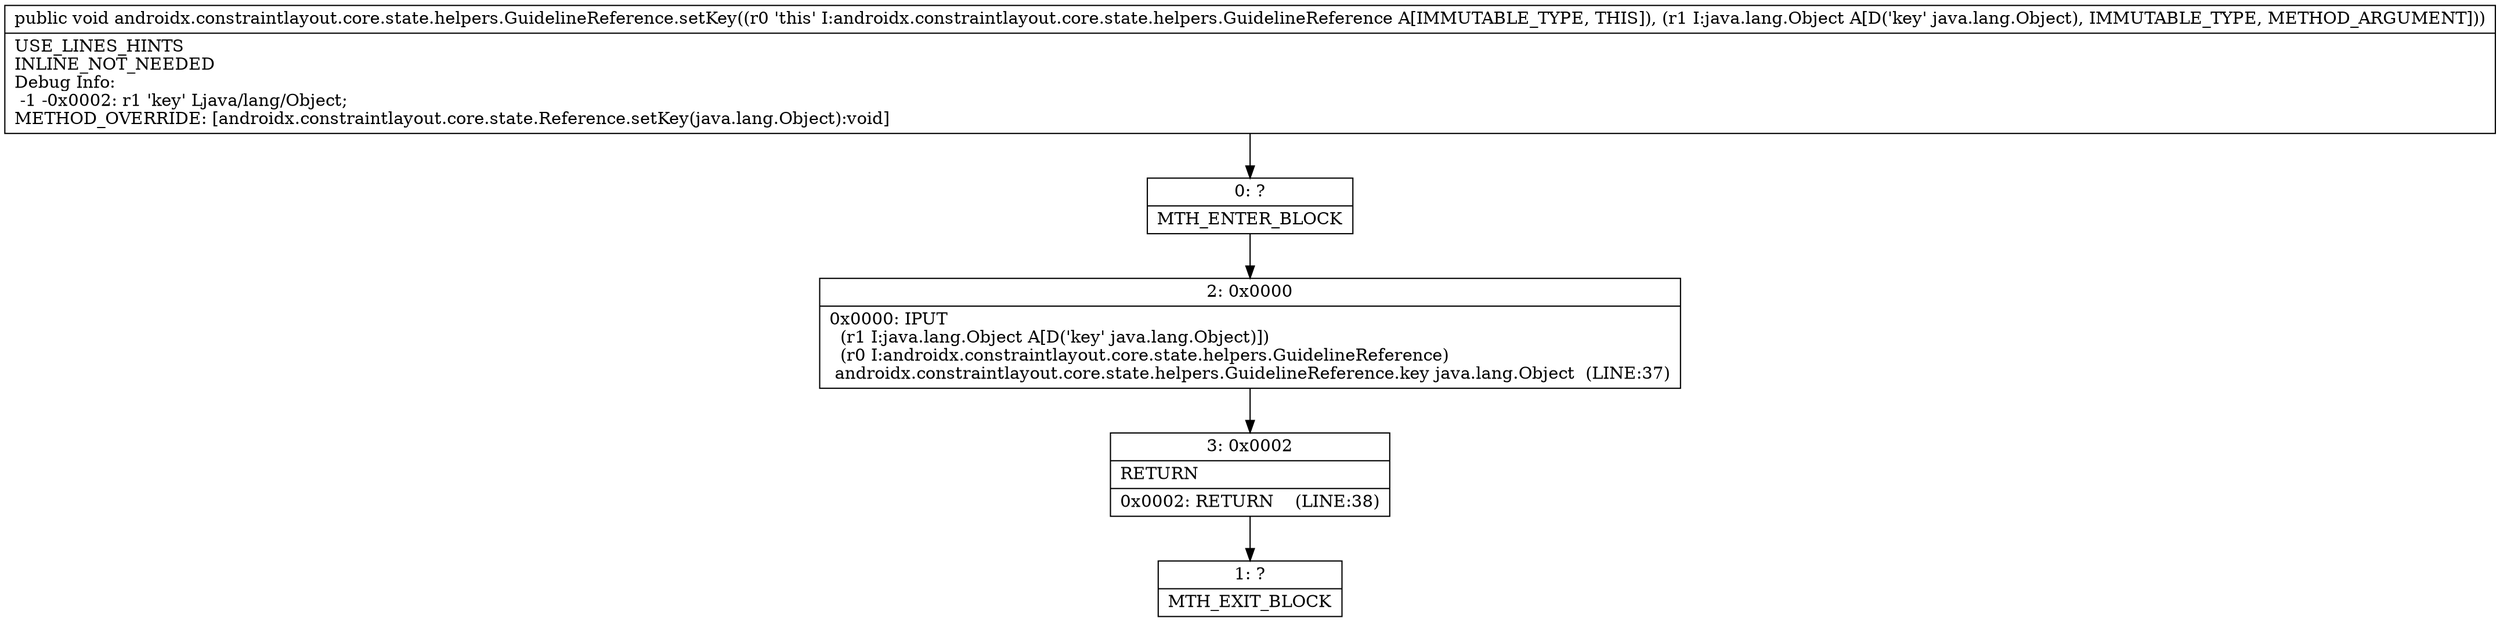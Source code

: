 digraph "CFG forandroidx.constraintlayout.core.state.helpers.GuidelineReference.setKey(Ljava\/lang\/Object;)V" {
Node_0 [shape=record,label="{0\:\ ?|MTH_ENTER_BLOCK\l}"];
Node_2 [shape=record,label="{2\:\ 0x0000|0x0000: IPUT  \l  (r1 I:java.lang.Object A[D('key' java.lang.Object)])\l  (r0 I:androidx.constraintlayout.core.state.helpers.GuidelineReference)\l androidx.constraintlayout.core.state.helpers.GuidelineReference.key java.lang.Object  (LINE:37)\l}"];
Node_3 [shape=record,label="{3\:\ 0x0002|RETURN\l|0x0002: RETURN    (LINE:38)\l}"];
Node_1 [shape=record,label="{1\:\ ?|MTH_EXIT_BLOCK\l}"];
MethodNode[shape=record,label="{public void androidx.constraintlayout.core.state.helpers.GuidelineReference.setKey((r0 'this' I:androidx.constraintlayout.core.state.helpers.GuidelineReference A[IMMUTABLE_TYPE, THIS]), (r1 I:java.lang.Object A[D('key' java.lang.Object), IMMUTABLE_TYPE, METHOD_ARGUMENT]))  | USE_LINES_HINTS\lINLINE_NOT_NEEDED\lDebug Info:\l  \-1 \-0x0002: r1 'key' Ljava\/lang\/Object;\lMETHOD_OVERRIDE: [androidx.constraintlayout.core.state.Reference.setKey(java.lang.Object):void]\l}"];
MethodNode -> Node_0;Node_0 -> Node_2;
Node_2 -> Node_3;
Node_3 -> Node_1;
}

